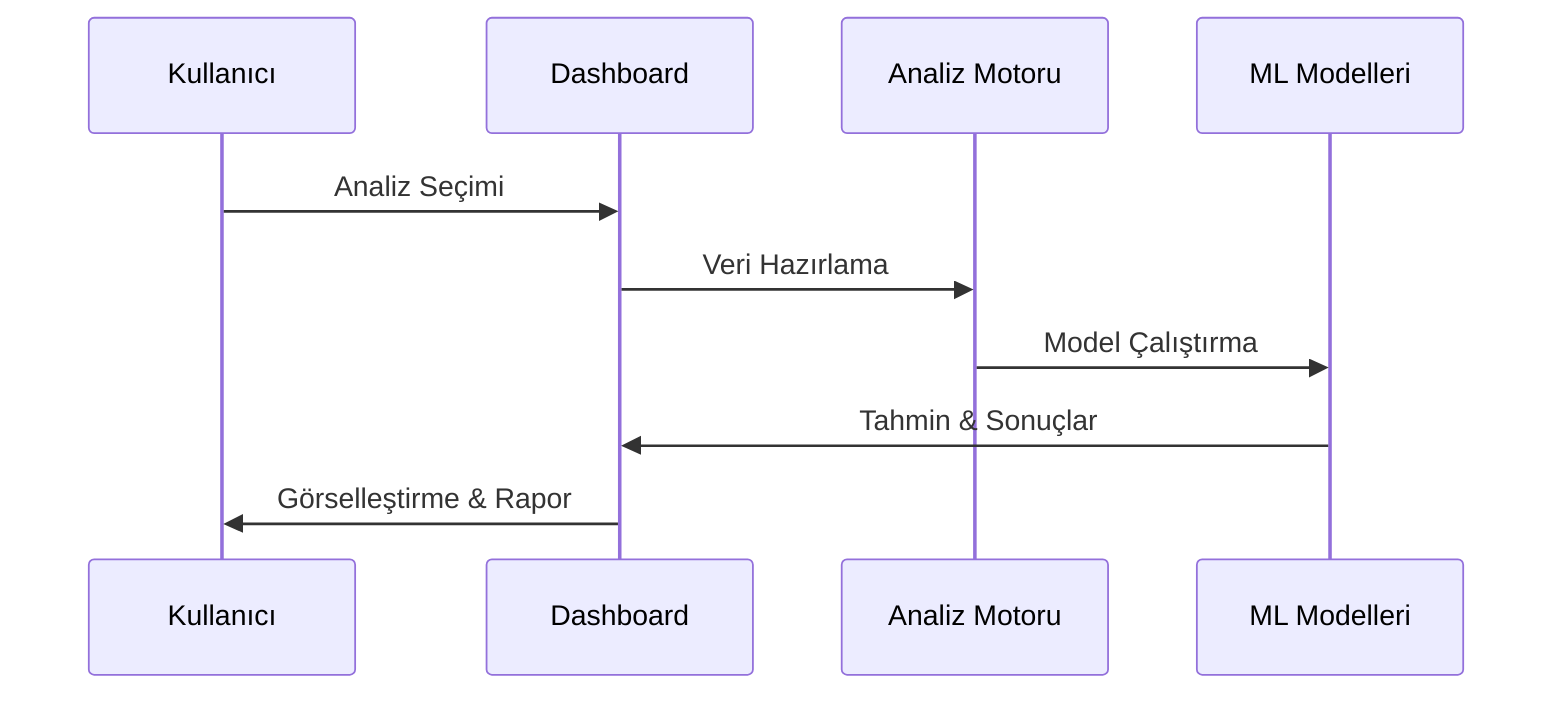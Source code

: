sequenceDiagram
    participant User as Kullanıcı
    participant Dashboard as Dashboard
    participant Analysis as Analiz Motoru
    participant ML as ML Modelleri
    
    User->>Dashboard: Analiz Seçimi
    Dashboard->>Analysis: Veri Hazırlama
    Analysis->>ML: Model Çalıştırma
    ML->>Dashboard: Tahmin & Sonuçlar
    Dashboard->>User: Görselleştirme & Rapor